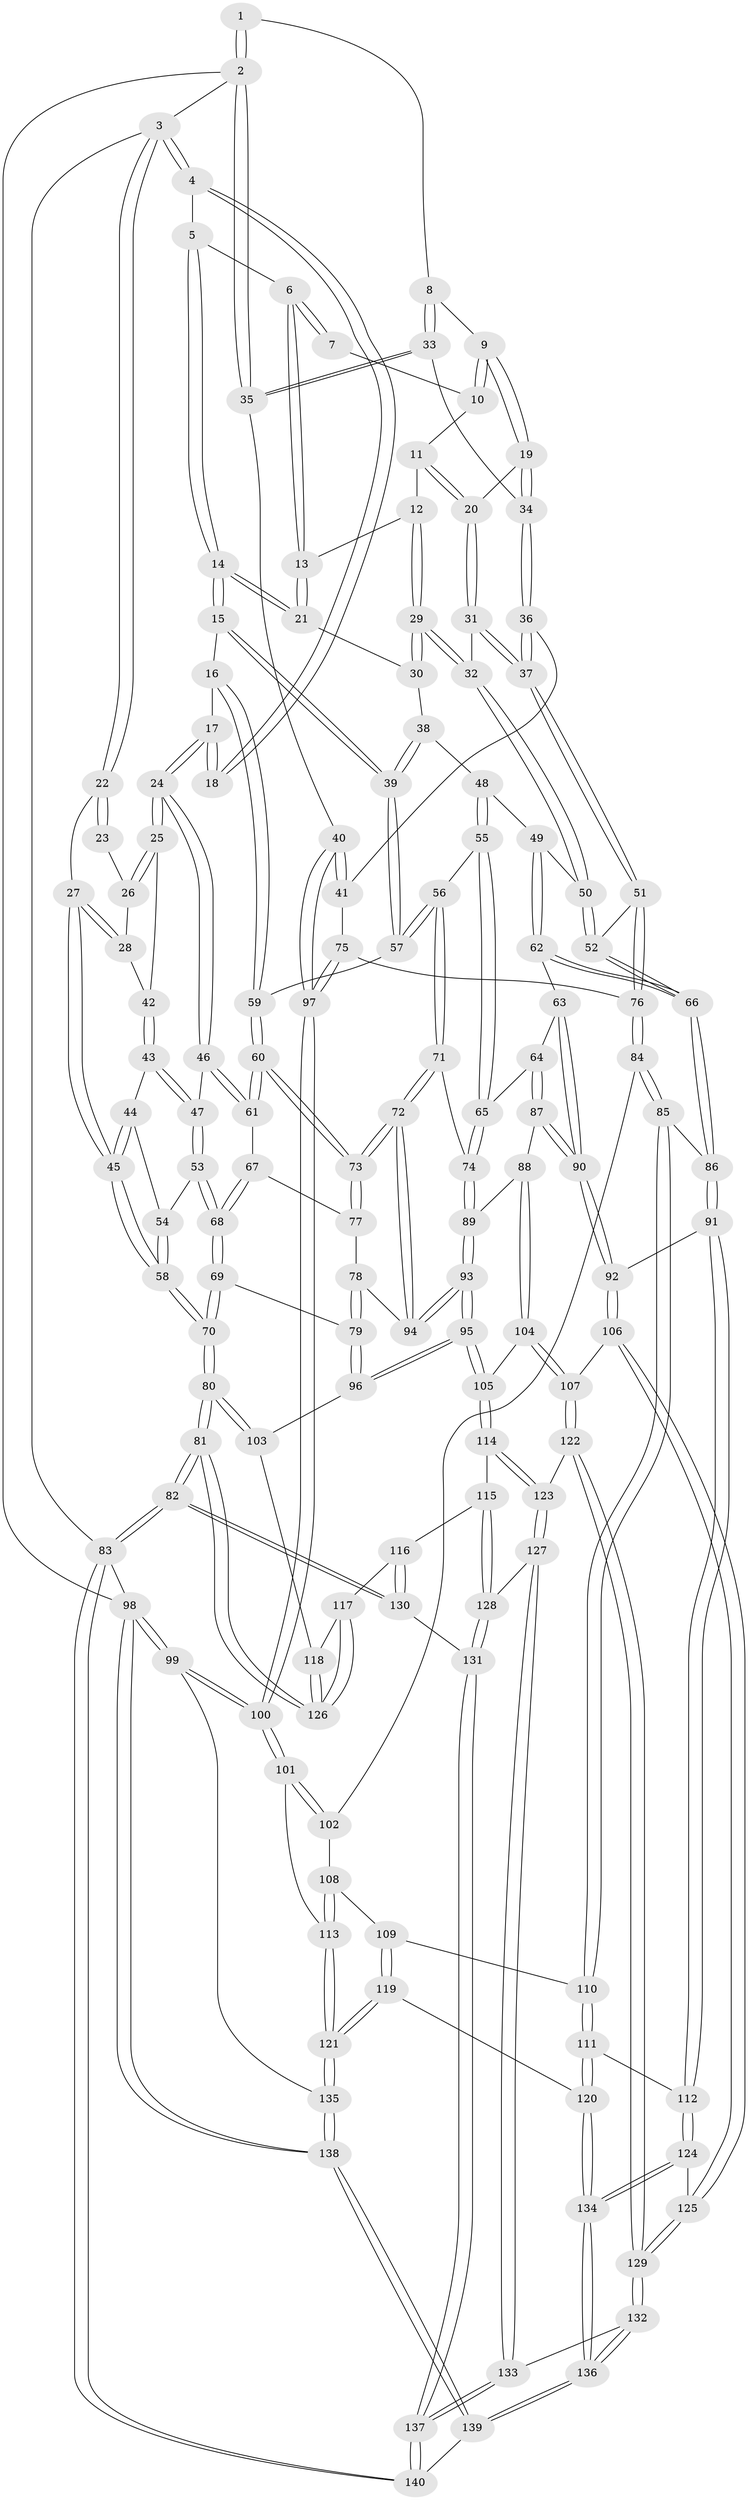 // coarse degree distribution, {6: 0.17857142857142858, 4: 0.39285714285714285, 5: 0.25, 2: 0.03571428571428571, 3: 0.125, 7: 0.017857142857142856}
// Generated by graph-tools (version 1.1) at 2025/21/03/04/25 18:21:10]
// undirected, 140 vertices, 347 edges
graph export_dot {
graph [start="1"]
  node [color=gray90,style=filled];
  1 [pos="+1+0"];
  2 [pos="+1+0"];
  3 [pos="+0+0"];
  4 [pos="+0.3201162153131335+0"];
  5 [pos="+0.3939073905055654+0"];
  6 [pos="+0.5402974937138298+0"];
  7 [pos="+0.790899826234113+0"];
  8 [pos="+0.9467264657285624+0.07567835610164621"];
  9 [pos="+0.8902814779882103+0.07300236937411247"];
  10 [pos="+0.8166440321477711+0"];
  11 [pos="+0.777460247978635+0.04758463845552951"];
  12 [pos="+0.6593874623624003+0.06254562073298685"];
  13 [pos="+0.566552203860342+0"];
  14 [pos="+0.3846674587090943+0.1868819336327817"];
  15 [pos="+0.3749620811564135+0.19920189813339756"];
  16 [pos="+0.29787300359972085+0.20733615070959788"];
  17 [pos="+0.2774083319436211+0.20891167710090958"];
  18 [pos="+0.23744027332518955+0.018382330845032806"];
  19 [pos="+0.8433382398413076+0.11094391386780997"];
  20 [pos="+0.8227534280687637+0.11971409639701713"];
  21 [pos="+0.5035298475085684+0.1352279994155529"];
  22 [pos="+0+0"];
  23 [pos="+0.17348963640982085+0.051161213406237235"];
  24 [pos="+0.2716587251668336+0.21324785599471668"];
  25 [pos="+0.21291079700117696+0.1807636136582455"];
  26 [pos="+0.13091529390336454+0.08653456213926825"];
  27 [pos="+0+0"];
  28 [pos="+0.016477850348564447+0.11644527158251071"];
  29 [pos="+0.6782198548129723+0.16091757062034212"];
  30 [pos="+0.5432392619749069+0.16533643187213728"];
  31 [pos="+0.7875899313912896+0.16841623802783745"];
  32 [pos="+0.6802664912276107+0.16355681816564477"];
  33 [pos="+1+0.11629617137239558"];
  34 [pos="+0.9232892390969332+0.1911439237585262"];
  35 [pos="+1+0.16234203981070333"];
  36 [pos="+0.8720725900160844+0.31372786269209774"];
  37 [pos="+0.8666438249542253+0.31537655519638086"];
  38 [pos="+0.5460336709510785+0.22306466520173154"];
  39 [pos="+0.4317751647071542+0.27470853139078627"];
  40 [pos="+1+0.31483096940706845"];
  41 [pos="+0.9846525217440564+0.3188565635822438"];
  42 [pos="+0.04060068483235779+0.1391796627242009"];
  43 [pos="+0.10607228767465325+0.24741524119298045"];
  44 [pos="+0.056887044481468495+0.26323353888528017"];
  45 [pos="+0+0.16615384922446522"];
  46 [pos="+0.2379792140487+0.2641365849185823"];
  47 [pos="+0.13436740458730387+0.26911571794077455"];
  48 [pos="+0.5845635635134966+0.27393793620381385"];
  49 [pos="+0.6162077056302657+0.27985094960143964"];
  50 [pos="+0.6575623305685652+0.2594180083961063"];
  51 [pos="+0.8236885217145526+0.3675454787327031"];
  52 [pos="+0.7859006338866277+0.3829598795933347"];
  53 [pos="+0.07744355046739616+0.3458500553364476"];
  54 [pos="+0.029610446434622666+0.3065994119387435"];
  55 [pos="+0.46024427007475166+0.33749413440147435"];
  56 [pos="+0.4586657474700689+0.3363969068431878"];
  57 [pos="+0.45699775835919293+0.3342505209423564"];
  58 [pos="+0+0.21291293687893095"];
  59 [pos="+0.36155942727896356+0.3552619699113376"];
  60 [pos="+0.26358052156165784+0.39240455796353574"];
  61 [pos="+0.240281205292867+0.2954550285535865"];
  62 [pos="+0.5924576005125368+0.43061095371163344"];
  63 [pos="+0.5567798682715505+0.43595854399360273"];
  64 [pos="+0.53981819775845+0.43384775363284106"];
  65 [pos="+0.47775943403303034+0.3662738648627448"];
  66 [pos="+0.7156469283413908+0.4685986940131334"];
  67 [pos="+0.10095557381578191+0.40007389897580375"];
  68 [pos="+0.07355172305650141+0.390900850372997"];
  69 [pos="+0.04521645779080082+0.40971466022218656"];
  70 [pos="+0+0.4294869643584074"];
  71 [pos="+0.3399580145876699+0.4477387913063916"];
  72 [pos="+0.262851661172317+0.43412527597002476"];
  73 [pos="+0.2628472290694325+0.4341117353177004"];
  74 [pos="+0.38718962827338493+0.48132303130168475"];
  75 [pos="+0.94325806930056+0.5079399403625281"];
  76 [pos="+0.9368806590765463+0.5098603021630871"];
  77 [pos="+0.1112926992351609+0.4073275692365215"];
  78 [pos="+0.13478824237488085+0.4994334018996233"];
  79 [pos="+0.08193819385362128+0.5415246029588148"];
  80 [pos="+0+0.6304505151691535"];
  81 [pos="+0+0.9508978494649595"];
  82 [pos="+0+1"];
  83 [pos="+0+1"];
  84 [pos="+0.9344700293888953+0.5155314117276238"];
  85 [pos="+0.7888707522223783+0.5865206897527097"];
  86 [pos="+0.7216702549229497+0.5279679846095755"];
  87 [pos="+0.4576771131906684+0.5255412846896074"];
  88 [pos="+0.43344339892433825+0.5355906228643559"];
  89 [pos="+0.41629386446891536+0.5199509133959405"];
  90 [pos="+0.5706952342207732+0.6042778954510666"];
  91 [pos="+0.6093195123859172+0.6432955587646154"];
  92 [pos="+0.5943189291874141+0.6409456273262348"];
  93 [pos="+0.25358246596448064+0.5488325480371996"];
  94 [pos="+0.24581438021304383+0.4835078856176735"];
  95 [pos="+0.2512578140050341+0.6255224182096001"];
  96 [pos="+0.05840144114451792+0.5987230462361727"];
  97 [pos="+1+0.4491039536012298"];
  98 [pos="+1+1"];
  99 [pos="+1+0.9568005349173898"];
  100 [pos="+1+0.7061653999472413"];
  101 [pos="+1+0.7047636174301614"];
  102 [pos="+0.9470581494704045+0.6043142863065365"];
  103 [pos="+0.05020683840944428+0.6034965751465612"];
  104 [pos="+0.41622095913106133+0.5883600485989923"];
  105 [pos="+0.2521614077118007+0.6268843246823993"];
  106 [pos="+0.493079752569568+0.6843781404892093"];
  107 [pos="+0.4643762809291989+0.6860650560118203"];
  108 [pos="+0.8724976049899518+0.6501591346443764"];
  109 [pos="+0.8273931010316561+0.6477807830245816"];
  110 [pos="+0.807572134487037+0.6322363042265425"];
  111 [pos="+0.6985544701784568+0.7416485254318521"];
  112 [pos="+0.6517793684542271+0.7218188926635746"];
  113 [pos="+0.964404117079961+0.7511673495647999"];
  114 [pos="+0.25361215212128213+0.6400473110733828"];
  115 [pos="+0.23686264472631968+0.6755327724628291"];
  116 [pos="+0.1315415590418472+0.7494462211103826"];
  117 [pos="+0.12310938453010901+0.7413386252830357"];
  118 [pos="+0.09676493431785466+0.708064693009774"];
  119 [pos="+0.8400127937687826+0.8274182323298843"];
  120 [pos="+0.7632865926809392+0.8314964295652713"];
  121 [pos="+0.8715436835320196+0.8394388851591327"];
  122 [pos="+0.42737673083343813+0.7295122066999079"];
  123 [pos="+0.3768320805161074+0.7422854879193895"];
  124 [pos="+0.5838221475047006+0.8069575530503343"];
  125 [pos="+0.5589762389808467+0.8018029205715161"];
  126 [pos="+0.007010468412373053+0.765249634629952"];
  127 [pos="+0.33158743948910985+0.8259810134999541"];
  128 [pos="+0.2505014125612134+0.8142215310659838"];
  129 [pos="+0.47764698151908963+0.8296914484646174"];
  130 [pos="+0.13038077922742314+0.8686412265470781"];
  131 [pos="+0.1560210042523001+0.8732446773121691"];
  132 [pos="+0.4702483825535843+0.8540755692308765"];
  133 [pos="+0.3574213991348135+0.8819828963232265"];
  134 [pos="+0.6425040530286038+0.9710749582560491"];
  135 [pos="+0.8765440765080006+0.8492384702893757"];
  136 [pos="+0.6021376092163186+1"];
  137 [pos="+0.3276900230036418+1"];
  138 [pos="+0.9838029901245783+1"];
  139 [pos="+0.5966687844265519+1"];
  140 [pos="+0.36368157504392373+1"];
  1 -- 2;
  1 -- 2;
  1 -- 8;
  2 -- 3;
  2 -- 35;
  2 -- 35;
  2 -- 98;
  3 -- 4;
  3 -- 4;
  3 -- 22;
  3 -- 22;
  3 -- 83;
  4 -- 5;
  4 -- 18;
  4 -- 18;
  5 -- 6;
  5 -- 14;
  5 -- 14;
  6 -- 7;
  6 -- 7;
  6 -- 13;
  6 -- 13;
  7 -- 10;
  8 -- 9;
  8 -- 33;
  8 -- 33;
  9 -- 10;
  9 -- 10;
  9 -- 19;
  9 -- 19;
  10 -- 11;
  11 -- 12;
  11 -- 20;
  11 -- 20;
  12 -- 13;
  12 -- 29;
  12 -- 29;
  13 -- 21;
  13 -- 21;
  14 -- 15;
  14 -- 15;
  14 -- 21;
  14 -- 21;
  15 -- 16;
  15 -- 39;
  15 -- 39;
  16 -- 17;
  16 -- 59;
  16 -- 59;
  17 -- 18;
  17 -- 18;
  17 -- 24;
  17 -- 24;
  19 -- 20;
  19 -- 34;
  19 -- 34;
  20 -- 31;
  20 -- 31;
  21 -- 30;
  22 -- 23;
  22 -- 23;
  22 -- 27;
  23 -- 26;
  24 -- 25;
  24 -- 25;
  24 -- 46;
  24 -- 46;
  25 -- 26;
  25 -- 26;
  25 -- 42;
  26 -- 28;
  27 -- 28;
  27 -- 28;
  27 -- 45;
  27 -- 45;
  28 -- 42;
  29 -- 30;
  29 -- 30;
  29 -- 32;
  29 -- 32;
  30 -- 38;
  31 -- 32;
  31 -- 37;
  31 -- 37;
  32 -- 50;
  32 -- 50;
  33 -- 34;
  33 -- 35;
  33 -- 35;
  34 -- 36;
  34 -- 36;
  35 -- 40;
  36 -- 37;
  36 -- 37;
  36 -- 41;
  37 -- 51;
  37 -- 51;
  38 -- 39;
  38 -- 39;
  38 -- 48;
  39 -- 57;
  39 -- 57;
  40 -- 41;
  40 -- 41;
  40 -- 97;
  40 -- 97;
  41 -- 75;
  42 -- 43;
  42 -- 43;
  43 -- 44;
  43 -- 47;
  43 -- 47;
  44 -- 45;
  44 -- 45;
  44 -- 54;
  45 -- 58;
  45 -- 58;
  46 -- 47;
  46 -- 61;
  46 -- 61;
  47 -- 53;
  47 -- 53;
  48 -- 49;
  48 -- 55;
  48 -- 55;
  49 -- 50;
  49 -- 62;
  49 -- 62;
  50 -- 52;
  50 -- 52;
  51 -- 52;
  51 -- 76;
  51 -- 76;
  52 -- 66;
  52 -- 66;
  53 -- 54;
  53 -- 68;
  53 -- 68;
  54 -- 58;
  54 -- 58;
  55 -- 56;
  55 -- 65;
  55 -- 65;
  56 -- 57;
  56 -- 57;
  56 -- 71;
  56 -- 71;
  57 -- 59;
  58 -- 70;
  58 -- 70;
  59 -- 60;
  59 -- 60;
  60 -- 61;
  60 -- 61;
  60 -- 73;
  60 -- 73;
  61 -- 67;
  62 -- 63;
  62 -- 66;
  62 -- 66;
  63 -- 64;
  63 -- 90;
  63 -- 90;
  64 -- 65;
  64 -- 87;
  64 -- 87;
  65 -- 74;
  65 -- 74;
  66 -- 86;
  66 -- 86;
  67 -- 68;
  67 -- 68;
  67 -- 77;
  68 -- 69;
  68 -- 69;
  69 -- 70;
  69 -- 70;
  69 -- 79;
  70 -- 80;
  70 -- 80;
  71 -- 72;
  71 -- 72;
  71 -- 74;
  72 -- 73;
  72 -- 73;
  72 -- 94;
  72 -- 94;
  73 -- 77;
  73 -- 77;
  74 -- 89;
  74 -- 89;
  75 -- 76;
  75 -- 97;
  75 -- 97;
  76 -- 84;
  76 -- 84;
  77 -- 78;
  78 -- 79;
  78 -- 79;
  78 -- 94;
  79 -- 96;
  79 -- 96;
  80 -- 81;
  80 -- 81;
  80 -- 103;
  80 -- 103;
  81 -- 82;
  81 -- 82;
  81 -- 126;
  81 -- 126;
  82 -- 83;
  82 -- 83;
  82 -- 130;
  82 -- 130;
  83 -- 140;
  83 -- 140;
  83 -- 98;
  84 -- 85;
  84 -- 85;
  84 -- 102;
  85 -- 86;
  85 -- 110;
  85 -- 110;
  86 -- 91;
  86 -- 91;
  87 -- 88;
  87 -- 90;
  87 -- 90;
  88 -- 89;
  88 -- 104;
  88 -- 104;
  89 -- 93;
  89 -- 93;
  90 -- 92;
  90 -- 92;
  91 -- 92;
  91 -- 112;
  91 -- 112;
  92 -- 106;
  92 -- 106;
  93 -- 94;
  93 -- 94;
  93 -- 95;
  93 -- 95;
  95 -- 96;
  95 -- 96;
  95 -- 105;
  95 -- 105;
  96 -- 103;
  97 -- 100;
  97 -- 100;
  98 -- 99;
  98 -- 99;
  98 -- 138;
  98 -- 138;
  99 -- 100;
  99 -- 100;
  99 -- 135;
  100 -- 101;
  100 -- 101;
  101 -- 102;
  101 -- 102;
  101 -- 113;
  102 -- 108;
  103 -- 118;
  104 -- 105;
  104 -- 107;
  104 -- 107;
  105 -- 114;
  105 -- 114;
  106 -- 107;
  106 -- 125;
  106 -- 125;
  107 -- 122;
  107 -- 122;
  108 -- 109;
  108 -- 113;
  108 -- 113;
  109 -- 110;
  109 -- 119;
  109 -- 119;
  110 -- 111;
  110 -- 111;
  111 -- 112;
  111 -- 120;
  111 -- 120;
  112 -- 124;
  112 -- 124;
  113 -- 121;
  113 -- 121;
  114 -- 115;
  114 -- 123;
  114 -- 123;
  115 -- 116;
  115 -- 128;
  115 -- 128;
  116 -- 117;
  116 -- 130;
  116 -- 130;
  117 -- 118;
  117 -- 126;
  117 -- 126;
  118 -- 126;
  118 -- 126;
  119 -- 120;
  119 -- 121;
  119 -- 121;
  120 -- 134;
  120 -- 134;
  121 -- 135;
  121 -- 135;
  122 -- 123;
  122 -- 129;
  122 -- 129;
  123 -- 127;
  123 -- 127;
  124 -- 125;
  124 -- 134;
  124 -- 134;
  125 -- 129;
  125 -- 129;
  127 -- 128;
  127 -- 133;
  127 -- 133;
  128 -- 131;
  128 -- 131;
  129 -- 132;
  129 -- 132;
  130 -- 131;
  131 -- 137;
  131 -- 137;
  132 -- 133;
  132 -- 136;
  132 -- 136;
  133 -- 137;
  133 -- 137;
  134 -- 136;
  134 -- 136;
  135 -- 138;
  135 -- 138;
  136 -- 139;
  136 -- 139;
  137 -- 140;
  137 -- 140;
  138 -- 139;
  138 -- 139;
  139 -- 140;
}
